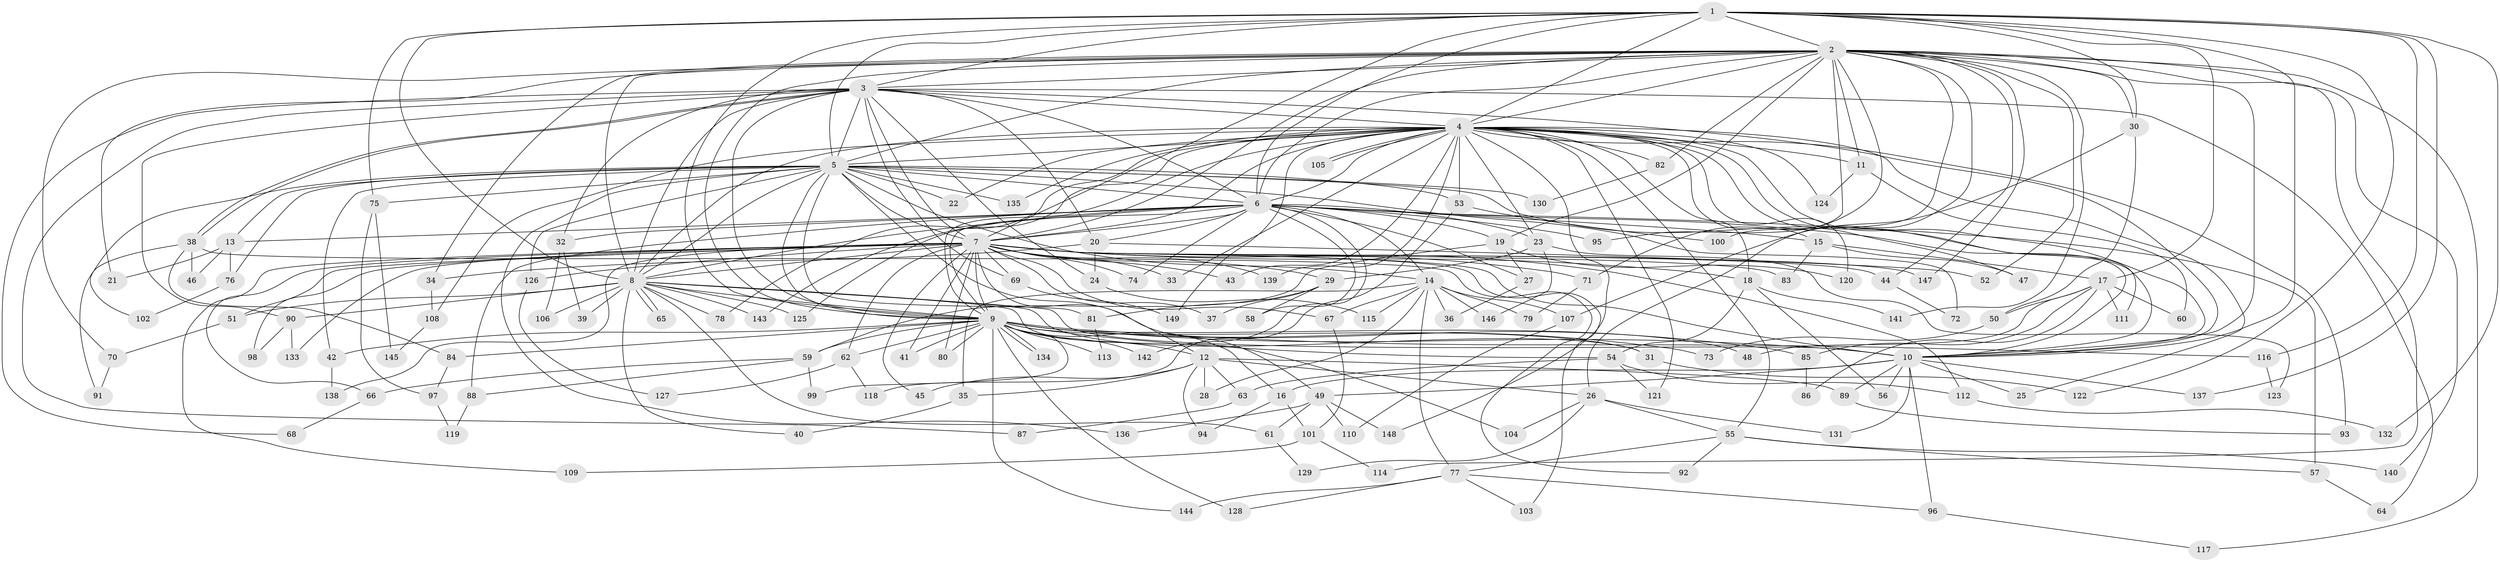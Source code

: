 // Generated by graph-tools (version 1.1) at 2025/43/03/09/25 04:43:02]
// undirected, 149 vertices, 323 edges
graph export_dot {
graph [start="1"]
  node [color=gray90,style=filled];
  1;
  2;
  3;
  4;
  5;
  6;
  7;
  8;
  9;
  10;
  11;
  12;
  13;
  14;
  15;
  16;
  17;
  18;
  19;
  20;
  21;
  22;
  23;
  24;
  25;
  26;
  27;
  28;
  29;
  30;
  31;
  32;
  33;
  34;
  35;
  36;
  37;
  38;
  39;
  40;
  41;
  42;
  43;
  44;
  45;
  46;
  47;
  48;
  49;
  50;
  51;
  52;
  53;
  54;
  55;
  56;
  57;
  58;
  59;
  60;
  61;
  62;
  63;
  64;
  65;
  66;
  67;
  68;
  69;
  70;
  71;
  72;
  73;
  74;
  75;
  76;
  77;
  78;
  79;
  80;
  81;
  82;
  83;
  84;
  85;
  86;
  87;
  88;
  89;
  90;
  91;
  92;
  93;
  94;
  95;
  96;
  97;
  98;
  99;
  100;
  101;
  102;
  103;
  104;
  105;
  106;
  107;
  108;
  109;
  110;
  111;
  112;
  113;
  114;
  115;
  116;
  117;
  118;
  119;
  120;
  121;
  122;
  123;
  124;
  125;
  126;
  127;
  128;
  129;
  130;
  131;
  132;
  133;
  134;
  135;
  136;
  137;
  138;
  139;
  140;
  141;
  142;
  143;
  144;
  145;
  146;
  147;
  148;
  149;
  1 -- 2;
  1 -- 3;
  1 -- 4;
  1 -- 5;
  1 -- 6;
  1 -- 7;
  1 -- 8;
  1 -- 9;
  1 -- 10;
  1 -- 17;
  1 -- 30;
  1 -- 75;
  1 -- 116;
  1 -- 122;
  1 -- 132;
  1 -- 137;
  2 -- 3;
  2 -- 4;
  2 -- 5;
  2 -- 6;
  2 -- 7;
  2 -- 8;
  2 -- 9;
  2 -- 10;
  2 -- 11;
  2 -- 19;
  2 -- 21;
  2 -- 26;
  2 -- 30;
  2 -- 34;
  2 -- 44;
  2 -- 52;
  2 -- 70;
  2 -- 71;
  2 -- 82;
  2 -- 95;
  2 -- 100;
  2 -- 114;
  2 -- 117;
  2 -- 140;
  2 -- 141;
  2 -- 147;
  3 -- 4;
  3 -- 5;
  3 -- 6;
  3 -- 7;
  3 -- 8;
  3 -- 9;
  3 -- 10;
  3 -- 20;
  3 -- 24;
  3 -- 32;
  3 -- 38;
  3 -- 38;
  3 -- 64;
  3 -- 68;
  3 -- 69;
  3 -- 87;
  3 -- 90;
  4 -- 5;
  4 -- 6;
  4 -- 7;
  4 -- 8;
  4 -- 9;
  4 -- 10;
  4 -- 11;
  4 -- 15;
  4 -- 18;
  4 -- 22;
  4 -- 23;
  4 -- 25;
  4 -- 33;
  4 -- 43;
  4 -- 47;
  4 -- 53;
  4 -- 55;
  4 -- 78;
  4 -- 82;
  4 -- 93;
  4 -- 105;
  4 -- 105;
  4 -- 108;
  4 -- 111;
  4 -- 120;
  4 -- 121;
  4 -- 124;
  4 -- 135;
  4 -- 139;
  4 -- 143;
  4 -- 148;
  4 -- 149;
  5 -- 6;
  5 -- 7;
  5 -- 8;
  5 -- 9;
  5 -- 10;
  5 -- 13;
  5 -- 14;
  5 -- 22;
  5 -- 42;
  5 -- 49;
  5 -- 53;
  5 -- 72;
  5 -- 75;
  5 -- 76;
  5 -- 81;
  5 -- 102;
  5 -- 126;
  5 -- 130;
  5 -- 135;
  5 -- 136;
  6 -- 7;
  6 -- 8;
  6 -- 9;
  6 -- 10;
  6 -- 13;
  6 -- 14;
  6 -- 15;
  6 -- 19;
  6 -- 20;
  6 -- 23;
  6 -- 27;
  6 -- 32;
  6 -- 57;
  6 -- 58;
  6 -- 74;
  6 -- 88;
  6 -- 95;
  6 -- 125;
  6 -- 142;
  7 -- 8;
  7 -- 9;
  7 -- 10;
  7 -- 12;
  7 -- 18;
  7 -- 29;
  7 -- 33;
  7 -- 37;
  7 -- 41;
  7 -- 43;
  7 -- 44;
  7 -- 45;
  7 -- 51;
  7 -- 62;
  7 -- 66;
  7 -- 67;
  7 -- 69;
  7 -- 71;
  7 -- 74;
  7 -- 80;
  7 -- 83;
  7 -- 98;
  7 -- 103;
  7 -- 109;
  7 -- 112;
  7 -- 126;
  7 -- 133;
  7 -- 138;
  7 -- 139;
  7 -- 147;
  8 -- 9;
  8 -- 10;
  8 -- 31;
  8 -- 39;
  8 -- 40;
  8 -- 51;
  8 -- 61;
  8 -- 65;
  8 -- 65;
  8 -- 78;
  8 -- 90;
  8 -- 104;
  8 -- 106;
  8 -- 125;
  8 -- 143;
  9 -- 10;
  9 -- 12;
  9 -- 16;
  9 -- 31;
  9 -- 41;
  9 -- 42;
  9 -- 48;
  9 -- 54;
  9 -- 59;
  9 -- 62;
  9 -- 73;
  9 -- 80;
  9 -- 84;
  9 -- 85;
  9 -- 99;
  9 -- 113;
  9 -- 116;
  9 -- 128;
  9 -- 134;
  9 -- 134;
  9 -- 142;
  9 -- 144;
  10 -- 16;
  10 -- 25;
  10 -- 49;
  10 -- 56;
  10 -- 89;
  10 -- 96;
  10 -- 131;
  10 -- 137;
  11 -- 60;
  11 -- 124;
  12 -- 26;
  12 -- 28;
  12 -- 35;
  12 -- 45;
  12 -- 63;
  12 -- 89;
  12 -- 94;
  13 -- 21;
  13 -- 46;
  13 -- 76;
  14 -- 28;
  14 -- 35;
  14 -- 36;
  14 -- 67;
  14 -- 77;
  14 -- 79;
  14 -- 107;
  14 -- 115;
  14 -- 146;
  15 -- 17;
  15 -- 47;
  15 -- 83;
  16 -- 94;
  16 -- 101;
  17 -- 48;
  17 -- 50;
  17 -- 60;
  17 -- 85;
  17 -- 86;
  17 -- 111;
  18 -- 54;
  18 -- 56;
  18 -- 141;
  19 -- 27;
  19 -- 59;
  19 -- 120;
  20 -- 24;
  20 -- 34;
  20 -- 52;
  23 -- 29;
  23 -- 123;
  23 -- 146;
  24 -- 115;
  26 -- 55;
  26 -- 104;
  26 -- 129;
  26 -- 131;
  27 -- 36;
  29 -- 37;
  29 -- 58;
  29 -- 81;
  30 -- 50;
  30 -- 107;
  31 -- 122;
  32 -- 39;
  32 -- 106;
  34 -- 108;
  35 -- 40;
  38 -- 46;
  38 -- 84;
  38 -- 91;
  38 -- 92;
  42 -- 138;
  44 -- 72;
  49 -- 61;
  49 -- 110;
  49 -- 136;
  49 -- 148;
  50 -- 73;
  51 -- 70;
  53 -- 100;
  53 -- 118;
  54 -- 63;
  54 -- 112;
  54 -- 121;
  55 -- 57;
  55 -- 77;
  55 -- 92;
  55 -- 140;
  57 -- 64;
  59 -- 66;
  59 -- 88;
  59 -- 99;
  61 -- 129;
  62 -- 118;
  62 -- 127;
  63 -- 87;
  66 -- 68;
  67 -- 101;
  69 -- 149;
  70 -- 91;
  71 -- 79;
  75 -- 97;
  75 -- 145;
  76 -- 102;
  77 -- 96;
  77 -- 103;
  77 -- 128;
  77 -- 144;
  81 -- 113;
  82 -- 130;
  84 -- 97;
  85 -- 86;
  88 -- 119;
  89 -- 93;
  90 -- 98;
  90 -- 133;
  96 -- 117;
  97 -- 119;
  101 -- 109;
  101 -- 114;
  107 -- 110;
  108 -- 145;
  112 -- 132;
  116 -- 123;
  126 -- 127;
}
